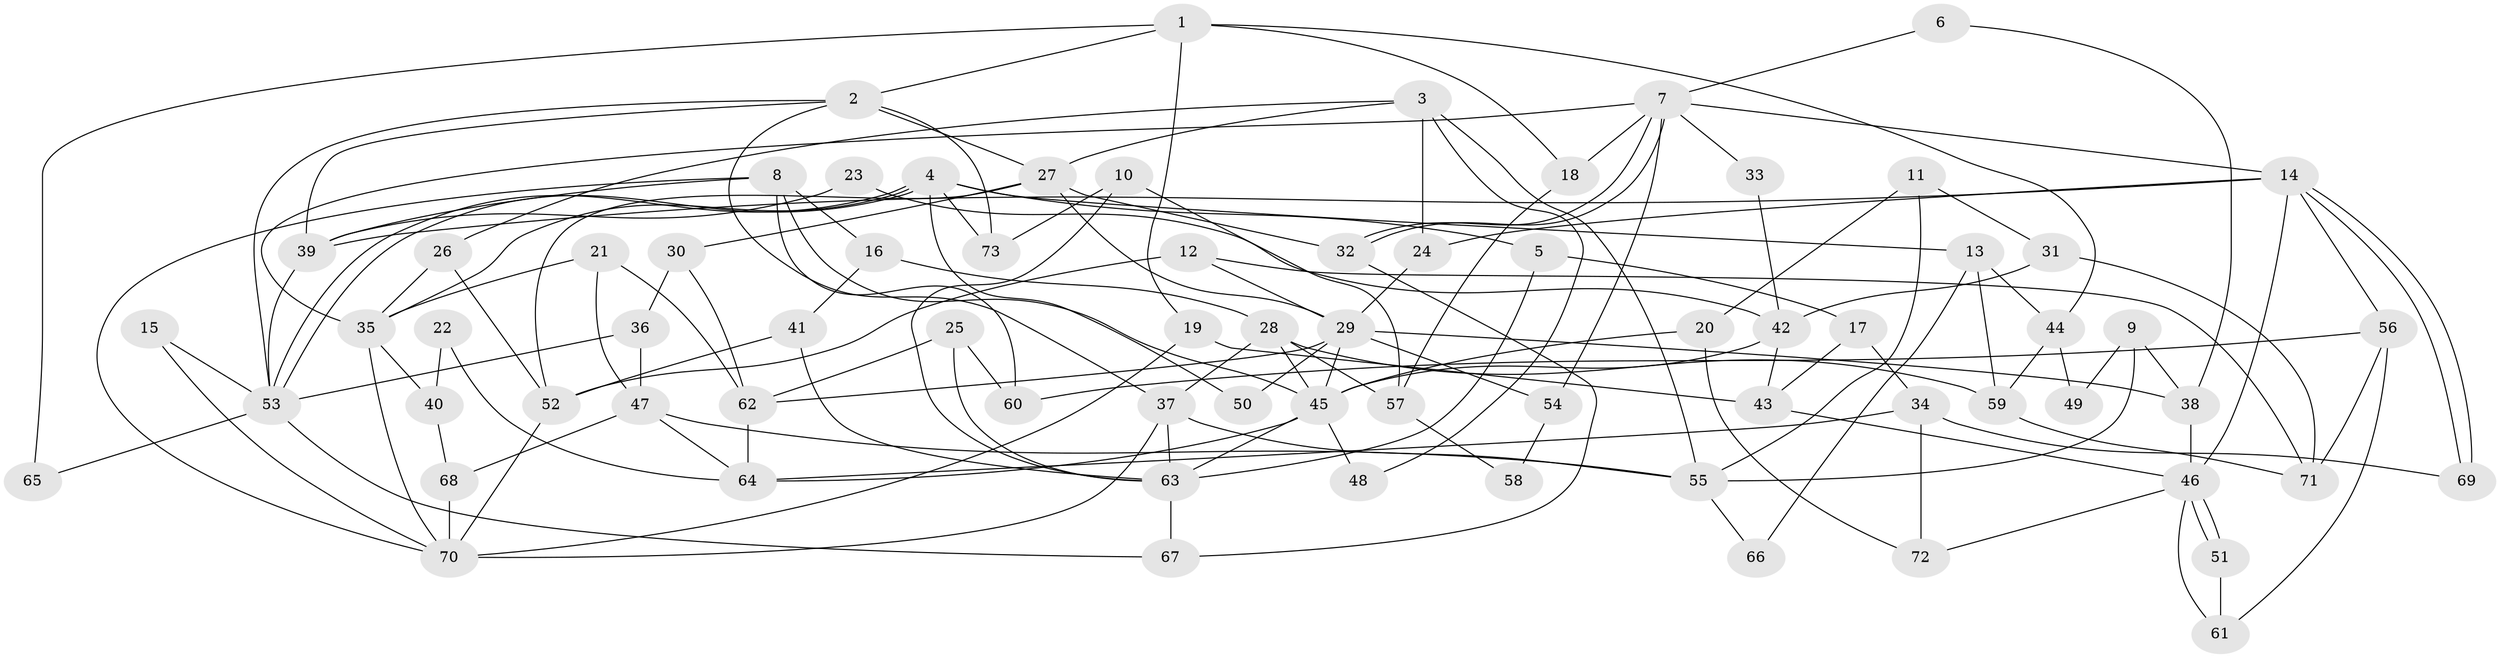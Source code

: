 // coarse degree distribution, {6: 0.0392156862745098, 9: 0.058823529411764705, 8: 0.058823529411764705, 2: 0.09803921568627451, 5: 0.17647058823529413, 3: 0.35294117647058826, 4: 0.0784313725490196, 7: 0.09803921568627451, 10: 0.0196078431372549, 13: 0.0196078431372549}
// Generated by graph-tools (version 1.1) at 2025/52/02/27/25 19:52:03]
// undirected, 73 vertices, 146 edges
graph export_dot {
graph [start="1"]
  node [color=gray90,style=filled];
  1;
  2;
  3;
  4;
  5;
  6;
  7;
  8;
  9;
  10;
  11;
  12;
  13;
  14;
  15;
  16;
  17;
  18;
  19;
  20;
  21;
  22;
  23;
  24;
  25;
  26;
  27;
  28;
  29;
  30;
  31;
  32;
  33;
  34;
  35;
  36;
  37;
  38;
  39;
  40;
  41;
  42;
  43;
  44;
  45;
  46;
  47;
  48;
  49;
  50;
  51;
  52;
  53;
  54;
  55;
  56;
  57;
  58;
  59;
  60;
  61;
  62;
  63;
  64;
  65;
  66;
  67;
  68;
  69;
  70;
  71;
  72;
  73;
  1 -- 18;
  1 -- 2;
  1 -- 19;
  1 -- 44;
  1 -- 65;
  2 -- 37;
  2 -- 39;
  2 -- 27;
  2 -- 53;
  2 -- 73;
  3 -- 27;
  3 -- 24;
  3 -- 26;
  3 -- 48;
  3 -- 55;
  4 -- 35;
  4 -- 53;
  4 -- 53;
  4 -- 5;
  4 -- 13;
  4 -- 50;
  4 -- 73;
  5 -- 63;
  5 -- 17;
  6 -- 7;
  6 -- 38;
  7 -- 32;
  7 -- 32;
  7 -- 14;
  7 -- 18;
  7 -- 33;
  7 -- 35;
  7 -- 54;
  8 -- 70;
  8 -- 39;
  8 -- 16;
  8 -- 45;
  8 -- 60;
  9 -- 38;
  9 -- 55;
  9 -- 49;
  10 -- 73;
  10 -- 63;
  10 -- 57;
  11 -- 31;
  11 -- 55;
  11 -- 20;
  12 -- 52;
  12 -- 29;
  12 -- 71;
  13 -- 44;
  13 -- 59;
  13 -- 66;
  14 -- 69;
  14 -- 69;
  14 -- 56;
  14 -- 24;
  14 -- 39;
  14 -- 46;
  15 -- 53;
  15 -- 70;
  16 -- 41;
  16 -- 28;
  17 -- 43;
  17 -- 34;
  18 -- 57;
  19 -- 70;
  19 -- 43;
  20 -- 45;
  20 -- 72;
  21 -- 47;
  21 -- 62;
  21 -- 35;
  22 -- 40;
  22 -- 64;
  23 -- 39;
  23 -- 42;
  24 -- 29;
  25 -- 63;
  25 -- 62;
  25 -- 60;
  26 -- 35;
  26 -- 52;
  27 -- 32;
  27 -- 29;
  27 -- 30;
  27 -- 52;
  28 -- 45;
  28 -- 37;
  28 -- 57;
  28 -- 59;
  29 -- 45;
  29 -- 38;
  29 -- 50;
  29 -- 54;
  29 -- 62;
  30 -- 36;
  30 -- 62;
  31 -- 42;
  31 -- 71;
  32 -- 67;
  33 -- 42;
  34 -- 72;
  34 -- 64;
  34 -- 69;
  35 -- 40;
  35 -- 70;
  36 -- 53;
  36 -- 47;
  37 -- 70;
  37 -- 55;
  37 -- 63;
  38 -- 46;
  39 -- 53;
  40 -- 68;
  41 -- 52;
  41 -- 63;
  42 -- 45;
  42 -- 43;
  43 -- 46;
  44 -- 59;
  44 -- 49;
  45 -- 64;
  45 -- 48;
  45 -- 63;
  46 -- 51;
  46 -- 51;
  46 -- 61;
  46 -- 72;
  47 -- 55;
  47 -- 64;
  47 -- 68;
  51 -- 61;
  52 -- 70;
  53 -- 65;
  53 -- 67;
  54 -- 58;
  55 -- 66;
  56 -- 60;
  56 -- 71;
  56 -- 61;
  57 -- 58;
  59 -- 71;
  62 -- 64;
  63 -- 67;
  68 -- 70;
}
